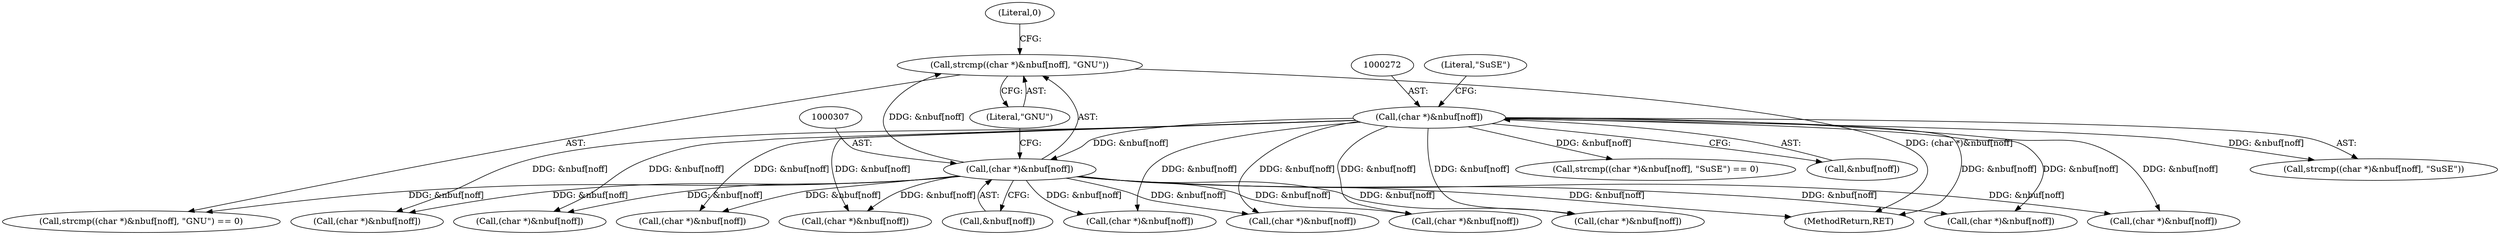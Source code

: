 digraph "0_file_ce90e05774dd77d86cfc8dfa6da57b32816841c4_2@API" {
"1000305" [label="(Call,strcmp((char *)&nbuf[noff], \"GNU\"))"];
"1000306" [label="(Call,(char *)&nbuf[noff])"];
"1000271" [label="(Call,(char *)&nbuf[noff])"];
"1000271" [label="(Call,(char *)&nbuf[noff])"];
"1000452" [label="(Call,(char *)&nbuf[noff])"];
"1000277" [label="(Literal,\"SuSE\")"];
"1000718" [label="(Call,(char *)&nbuf[noff])"];
"1000888" [label="(Call,(char *)&nbuf[noff])"];
"1000304" [label="(Call,strcmp((char *)&nbuf[noff], \"GNU\") == 0)"];
"1000270" [label="(Call,strcmp((char *)&nbuf[noff], \"SuSE\"))"];
"1000312" [label="(Literal,\"GNU\")"];
"1000873" [label="(Call,(char *)&nbuf[noff])"];
"1000907" [label="(Call,(char *)&nbuf[noff])"];
"1000625" [label="(Call,(char *)&nbuf[noff])"];
"1000313" [label="(Literal,0)"];
"1000531" [label="(Call,(char *)&nbuf[noff])"];
"1000796" [label="(Call,(char *)&nbuf[noff])"];
"1000926" [label="(Call,(char *)&nbuf[noff])"];
"1000757" [label="(Call,(char *)&nbuf[noff])"];
"1000269" [label="(Call,strcmp((char *)&nbuf[noff], \"SuSE\") == 0)"];
"1000306" [label="(Call,(char *)&nbuf[noff])"];
"1000305" [label="(Call,strcmp((char *)&nbuf[noff], \"GNU\"))"];
"1000308" [label="(Call,&nbuf[noff])"];
"1000273" [label="(Call,&nbuf[noff])"];
"1001244" [label="(MethodReturn,RET)"];
"1000305" -> "1000304"  [label="AST: "];
"1000305" -> "1000312"  [label="CFG: "];
"1000306" -> "1000305"  [label="AST: "];
"1000312" -> "1000305"  [label="AST: "];
"1000313" -> "1000305"  [label="CFG: "];
"1000305" -> "1001244"  [label="DDG: (char *)&nbuf[noff]"];
"1000306" -> "1000305"  [label="DDG: &nbuf[noff]"];
"1000306" -> "1000308"  [label="CFG: "];
"1000307" -> "1000306"  [label="AST: "];
"1000308" -> "1000306"  [label="AST: "];
"1000312" -> "1000306"  [label="CFG: "];
"1000306" -> "1001244"  [label="DDG: &nbuf[noff]"];
"1000306" -> "1000304"  [label="DDG: &nbuf[noff]"];
"1000271" -> "1000306"  [label="DDG: &nbuf[noff]"];
"1000306" -> "1000452"  [label="DDG: &nbuf[noff]"];
"1000306" -> "1000531"  [label="DDG: &nbuf[noff]"];
"1000306" -> "1000625"  [label="DDG: &nbuf[noff]"];
"1000306" -> "1000718"  [label="DDG: &nbuf[noff]"];
"1000306" -> "1000757"  [label="DDG: &nbuf[noff]"];
"1000306" -> "1000796"  [label="DDG: &nbuf[noff]"];
"1000306" -> "1000873"  [label="DDG: &nbuf[noff]"];
"1000306" -> "1000888"  [label="DDG: &nbuf[noff]"];
"1000306" -> "1000907"  [label="DDG: &nbuf[noff]"];
"1000306" -> "1000926"  [label="DDG: &nbuf[noff]"];
"1000271" -> "1000270"  [label="AST: "];
"1000271" -> "1000273"  [label="CFG: "];
"1000272" -> "1000271"  [label="AST: "];
"1000273" -> "1000271"  [label="AST: "];
"1000277" -> "1000271"  [label="CFG: "];
"1000271" -> "1001244"  [label="DDG: &nbuf[noff]"];
"1000271" -> "1000269"  [label="DDG: &nbuf[noff]"];
"1000271" -> "1000270"  [label="DDG: &nbuf[noff]"];
"1000271" -> "1000452"  [label="DDG: &nbuf[noff]"];
"1000271" -> "1000531"  [label="DDG: &nbuf[noff]"];
"1000271" -> "1000625"  [label="DDG: &nbuf[noff]"];
"1000271" -> "1000718"  [label="DDG: &nbuf[noff]"];
"1000271" -> "1000757"  [label="DDG: &nbuf[noff]"];
"1000271" -> "1000796"  [label="DDG: &nbuf[noff]"];
"1000271" -> "1000873"  [label="DDG: &nbuf[noff]"];
"1000271" -> "1000888"  [label="DDG: &nbuf[noff]"];
"1000271" -> "1000907"  [label="DDG: &nbuf[noff]"];
"1000271" -> "1000926"  [label="DDG: &nbuf[noff]"];
}
